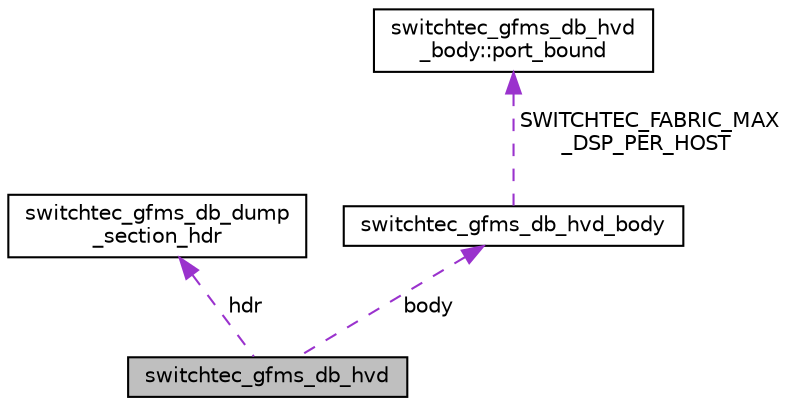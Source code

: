 digraph "switchtec_gfms_db_hvd"
{
 // LATEX_PDF_SIZE
  edge [fontname="Helvetica",fontsize="10",labelfontname="Helvetica",labelfontsize="10"];
  node [fontname="Helvetica",fontsize="10",shape=record];
  Node1 [label="switchtec_gfms_db_hvd",height=0.2,width=0.4,color="black", fillcolor="grey75", style="filled", fontcolor="black",tooltip=" "];
  Node2 -> Node1 [dir="back",color="darkorchid3",fontsize="10",style="dashed",label=" hdr" ,fontname="Helvetica"];
  Node2 [label="switchtec_gfms_db_dump\l_section_hdr",height=0.2,width=0.4,color="black", fillcolor="white", style="filled",URL="$structswitchtec__gfms__db__dump__section__hdr.html",tooltip=" "];
  Node3 -> Node1 [dir="back",color="darkorchid3",fontsize="10",style="dashed",label=" body" ,fontname="Helvetica"];
  Node3 [label="switchtec_gfms_db_hvd_body",height=0.2,width=0.4,color="black", fillcolor="white", style="filled",URL="$structswitchtec__gfms__db__hvd__body.html",tooltip=" "];
  Node4 -> Node3 [dir="back",color="darkorchid3",fontsize="10",style="dashed",label=" SWITCHTEC_FABRIC_MAX\l_DSP_PER_HOST" ,fontname="Helvetica"];
  Node4 [label="switchtec_gfms_db_hvd\l_body::port_bound",height=0.2,width=0.4,color="black", fillcolor="white", style="filled",URL="$structswitchtec__gfms__db__hvd__body_1_1port__bound.html",tooltip=" "];
}
